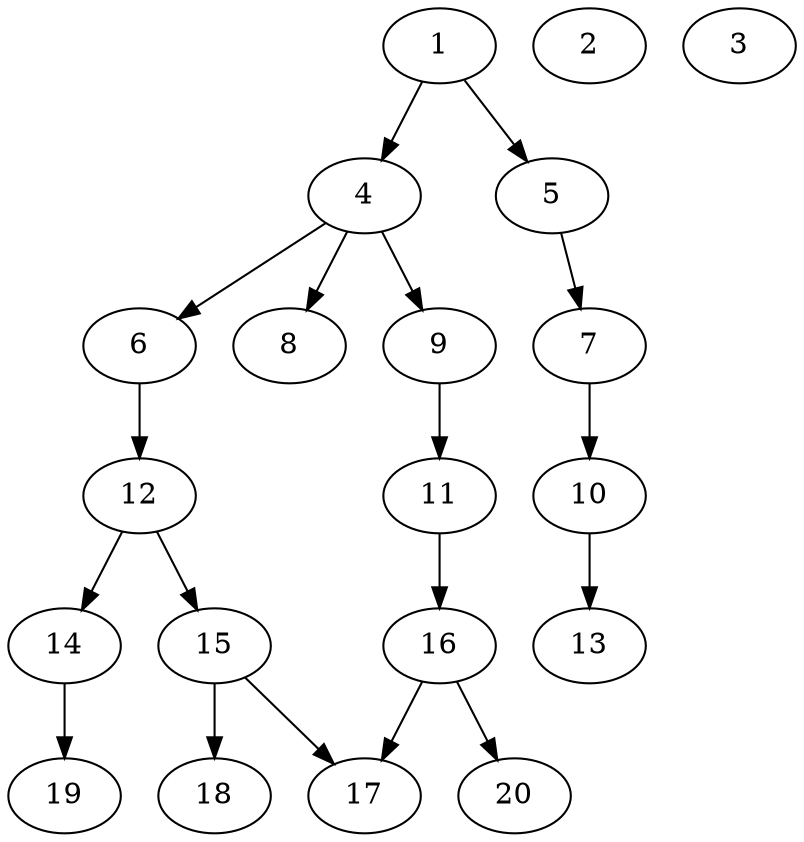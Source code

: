 // DAG automatically generated by daggen at Sat Jul 27 15:37:47 2019
// ./daggen --dot -n 20 --ccr 0.3 --fat 0.5 --regular 0.5 --density 0.4 --mindata 5242880 --maxdata 52428800 
digraph G {
  1 [size="144670720", alpha="0.10", expect_size="43401216"] 
  1 -> 4 [size ="43401216"]
  1 -> 5 [size ="43401216"]
  2 [size="114261333", alpha="0.18", expect_size="34278400"] 
  3 [size="85456213", alpha="0.13", expect_size="25636864"] 
  4 [size="38949547", alpha="0.19", expect_size="11684864"] 
  4 -> 6 [size ="11684864"]
  4 -> 8 [size ="11684864"]
  4 -> 9 [size ="11684864"]
  5 [size="146435413", alpha="0.05", expect_size="43930624"] 
  5 -> 7 [size ="43930624"]
  6 [size="172083200", alpha="0.00", expect_size="51624960"] 
  6 -> 12 [size ="51624960"]
  7 [size="89774080", alpha="0.00", expect_size="26932224"] 
  7 -> 10 [size ="26932224"]
  8 [size="148261547", alpha="0.14", expect_size="44478464"] 
  9 [size="129157120", alpha="0.18", expect_size="38747136"] 
  9 -> 11 [size ="38747136"]
  10 [size="73605120", alpha="0.09", expect_size="22081536"] 
  10 -> 13 [size ="22081536"]
  11 [size="72471893", alpha="0.12", expect_size="21741568"] 
  11 -> 16 [size ="21741568"]
  12 [size="150173013", alpha="0.11", expect_size="45051904"] 
  12 -> 14 [size ="45051904"]
  12 -> 15 [size ="45051904"]
  13 [size="134454613", alpha="0.17", expect_size="40336384"] 
  14 [size="81056427", alpha="0.09", expect_size="24316928"] 
  14 -> 19 [size ="24316928"]
  15 [size="73594880", alpha="0.15", expect_size="22078464"] 
  15 -> 17 [size ="22078464"]
  15 -> 18 [size ="22078464"]
  16 [size="112824320", alpha="0.16", expect_size="33847296"] 
  16 -> 17 [size ="33847296"]
  16 -> 20 [size ="33847296"]
  17 [size="116718933", alpha="0.04", expect_size="35015680"] 
  18 [size="119050240", alpha="0.09", expect_size="35715072"] 
  19 [size="70485333", alpha="0.03", expect_size="21145600"] 
  20 [size="53486933", alpha="0.03", expect_size="16046080"] 
}
